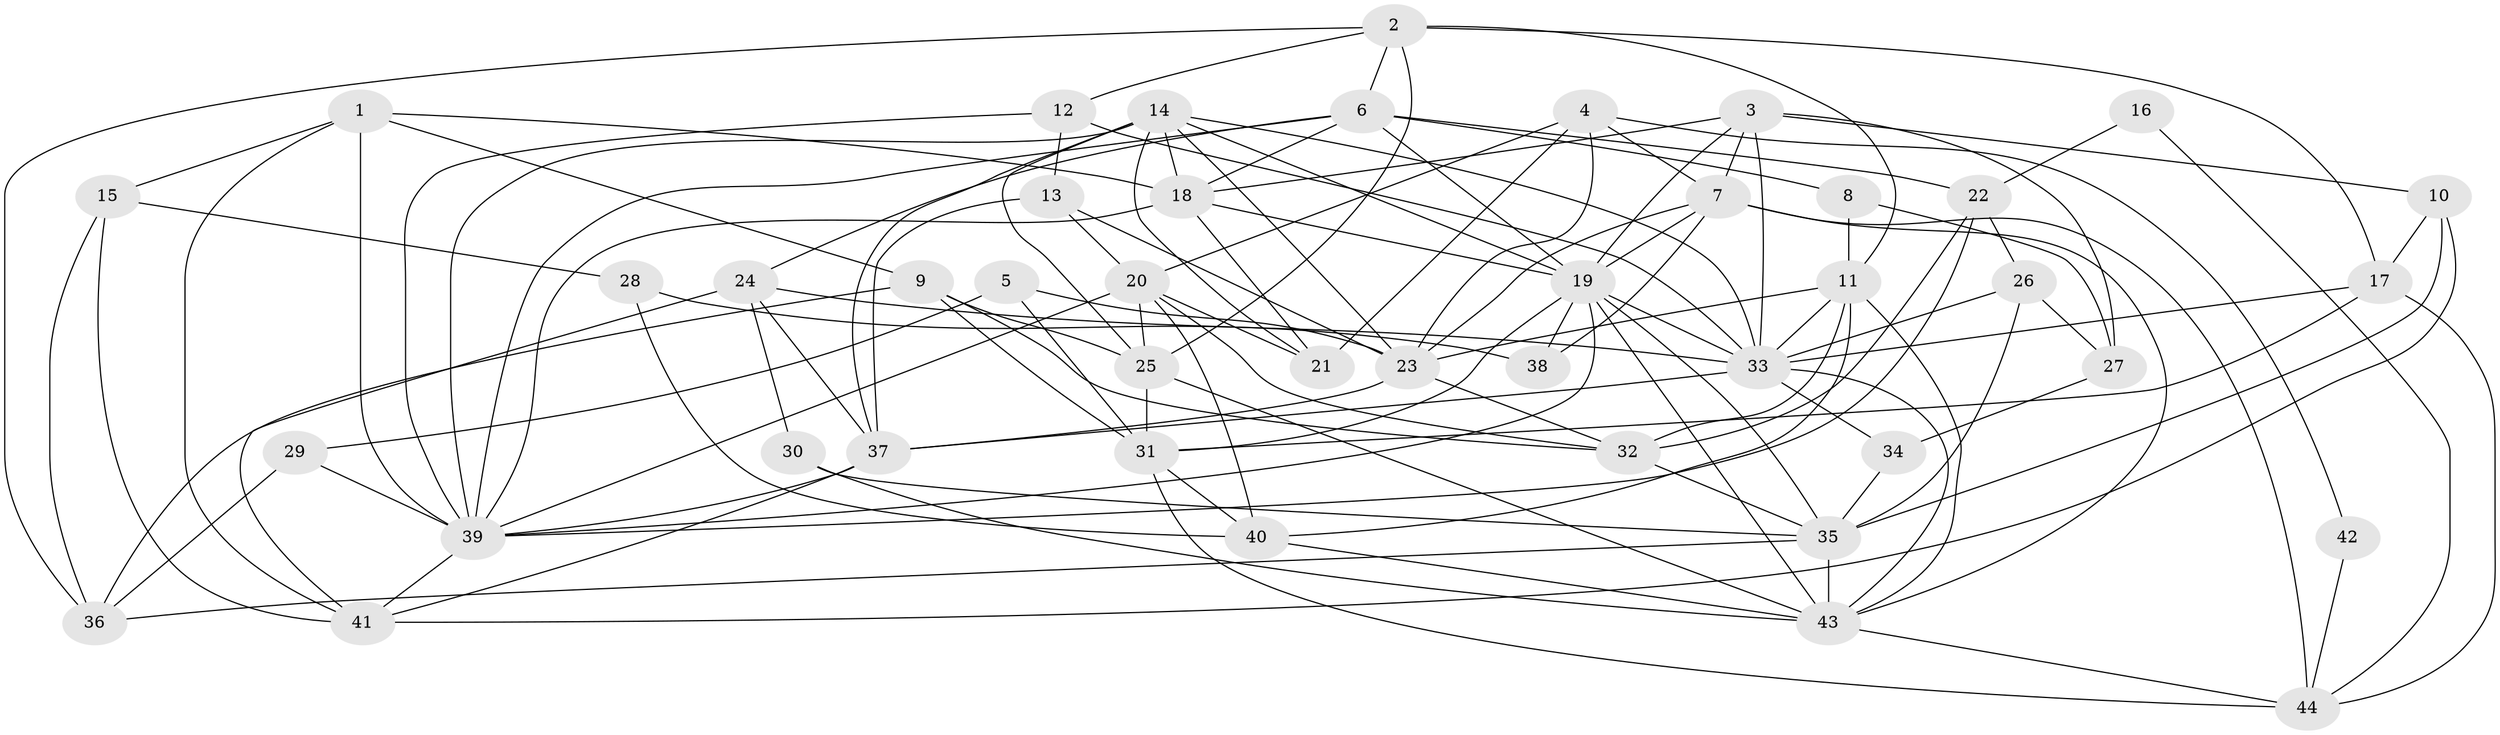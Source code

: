 // original degree distribution, {2: 0.13793103448275862, 4: 0.19540229885057472, 3: 0.3103448275862069, 7: 0.034482758620689655, 6: 0.09195402298850575, 5: 0.20689655172413793, 8: 0.022988505747126436}
// Generated by graph-tools (version 1.1) at 2025/02/03/09/25 03:02:04]
// undirected, 44 vertices, 122 edges
graph export_dot {
graph [start="1"]
  node [color=gray90,style=filled];
  1;
  2;
  3;
  4;
  5;
  6;
  7;
  8;
  9;
  10;
  11;
  12;
  13;
  14;
  15;
  16;
  17;
  18;
  19;
  20;
  21;
  22;
  23;
  24;
  25;
  26;
  27;
  28;
  29;
  30;
  31;
  32;
  33;
  34;
  35;
  36;
  37;
  38;
  39;
  40;
  41;
  42;
  43;
  44;
  1 -- 9 [weight=1.0];
  1 -- 15 [weight=1.0];
  1 -- 18 [weight=1.0];
  1 -- 39 [weight=2.0];
  1 -- 41 [weight=1.0];
  2 -- 6 [weight=1.0];
  2 -- 11 [weight=1.0];
  2 -- 12 [weight=1.0];
  2 -- 17 [weight=1.0];
  2 -- 25 [weight=1.0];
  2 -- 36 [weight=1.0];
  3 -- 7 [weight=1.0];
  3 -- 10 [weight=1.0];
  3 -- 18 [weight=1.0];
  3 -- 19 [weight=1.0];
  3 -- 27 [weight=1.0];
  3 -- 33 [weight=1.0];
  4 -- 7 [weight=1.0];
  4 -- 20 [weight=1.0];
  4 -- 21 [weight=2.0];
  4 -- 23 [weight=1.0];
  4 -- 42 [weight=1.0];
  5 -- 23 [weight=1.0];
  5 -- 29 [weight=1.0];
  5 -- 31 [weight=1.0];
  6 -- 8 [weight=1.0];
  6 -- 18 [weight=1.0];
  6 -- 19 [weight=1.0];
  6 -- 22 [weight=1.0];
  6 -- 24 [weight=1.0];
  6 -- 39 [weight=1.0];
  7 -- 19 [weight=1.0];
  7 -- 23 [weight=1.0];
  7 -- 38 [weight=3.0];
  7 -- 43 [weight=1.0];
  7 -- 44 [weight=1.0];
  8 -- 11 [weight=1.0];
  8 -- 27 [weight=1.0];
  9 -- 25 [weight=1.0];
  9 -- 31 [weight=1.0];
  9 -- 32 [weight=1.0];
  9 -- 36 [weight=1.0];
  10 -- 17 [weight=1.0];
  10 -- 35 [weight=1.0];
  10 -- 41 [weight=1.0];
  11 -- 23 [weight=1.0];
  11 -- 32 [weight=1.0];
  11 -- 33 [weight=1.0];
  11 -- 40 [weight=1.0];
  11 -- 43 [weight=1.0];
  12 -- 13 [weight=1.0];
  12 -- 33 [weight=1.0];
  12 -- 39 [weight=1.0];
  13 -- 20 [weight=1.0];
  13 -- 23 [weight=1.0];
  13 -- 37 [weight=1.0];
  14 -- 18 [weight=1.0];
  14 -- 19 [weight=1.0];
  14 -- 21 [weight=1.0];
  14 -- 23 [weight=1.0];
  14 -- 25 [weight=1.0];
  14 -- 33 [weight=1.0];
  14 -- 37 [weight=1.0];
  14 -- 39 [weight=1.0];
  15 -- 28 [weight=1.0];
  15 -- 36 [weight=1.0];
  15 -- 41 [weight=1.0];
  16 -- 22 [weight=1.0];
  16 -- 44 [weight=1.0];
  17 -- 31 [weight=1.0];
  17 -- 33 [weight=1.0];
  17 -- 44 [weight=1.0];
  18 -- 19 [weight=1.0];
  18 -- 21 [weight=1.0];
  18 -- 39 [weight=1.0];
  19 -- 31 [weight=1.0];
  19 -- 33 [weight=2.0];
  19 -- 35 [weight=1.0];
  19 -- 38 [weight=1.0];
  19 -- 39 [weight=1.0];
  19 -- 43 [weight=1.0];
  20 -- 21 [weight=1.0];
  20 -- 25 [weight=1.0];
  20 -- 32 [weight=1.0];
  20 -- 39 [weight=1.0];
  20 -- 40 [weight=1.0];
  22 -- 26 [weight=1.0];
  22 -- 32 [weight=1.0];
  22 -- 39 [weight=1.0];
  23 -- 32 [weight=1.0];
  23 -- 37 [weight=1.0];
  24 -- 30 [weight=1.0];
  24 -- 33 [weight=1.0];
  24 -- 37 [weight=1.0];
  24 -- 41 [weight=1.0];
  25 -- 31 [weight=1.0];
  25 -- 43 [weight=1.0];
  26 -- 27 [weight=1.0];
  26 -- 33 [weight=1.0];
  26 -- 35 [weight=1.0];
  27 -- 34 [weight=1.0];
  28 -- 38 [weight=1.0];
  28 -- 40 [weight=1.0];
  29 -- 36 [weight=1.0];
  29 -- 39 [weight=1.0];
  30 -- 35 [weight=1.0];
  30 -- 43 [weight=1.0];
  31 -- 40 [weight=1.0];
  31 -- 44 [weight=1.0];
  32 -- 35 [weight=1.0];
  33 -- 34 [weight=1.0];
  33 -- 37 [weight=1.0];
  33 -- 43 [weight=1.0];
  34 -- 35 [weight=1.0];
  35 -- 36 [weight=1.0];
  35 -- 43 [weight=1.0];
  37 -- 39 [weight=1.0];
  37 -- 41 [weight=1.0];
  39 -- 41 [weight=1.0];
  40 -- 43 [weight=1.0];
  42 -- 44 [weight=1.0];
  43 -- 44 [weight=1.0];
}
